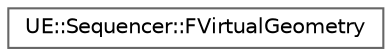 digraph "Graphical Class Hierarchy"
{
 // INTERACTIVE_SVG=YES
 // LATEX_PDF_SIZE
  bgcolor="transparent";
  edge [fontname=Helvetica,fontsize=10,labelfontname=Helvetica,labelfontsize=10];
  node [fontname=Helvetica,fontsize=10,shape=box,height=0.2,width=0.4];
  rankdir="LR";
  Node0 [id="Node000000",label="UE::Sequencer::FVirtualGeometry",height=0.2,width=0.4,color="grey40", fillcolor="white", style="filled",URL="$dd/d2f/structUE_1_1Sequencer_1_1FVirtualGeometry.html",tooltip="Virtual bounding box information for track area elements."];
}

